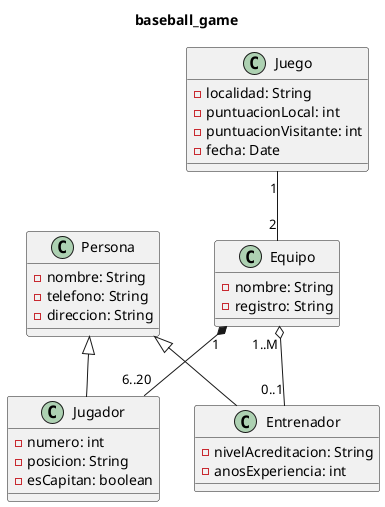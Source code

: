 @startuml

title baseball_game
'Explica las relaciones que existen, los tipos de datos y la encapsulamiento'

class Persona {
    -nombre: String
    -telefono: String
    -direccion: String
}

class Jugador {
    -numero: int
    -posicion: String
    -esCapitan: boolean
}

class Entrenador {
    -nivelAcreditacion: String
    -anosExperiencia: int
}

class Equipo {
    -nombre: String
    -registro: String
}

class Juego {
    -localidad: String
    -puntuacionLocal: int
    -puntuacionVisitante: int
    -fecha: Date
}

Persona <|-- Jugador
Persona <|-- Entrenador

Equipo "1" *-- "6..20" Jugador
Equipo "1..M" o-- "0..1" Entrenador
Juego "1" -- "2" Equipo


@enduml